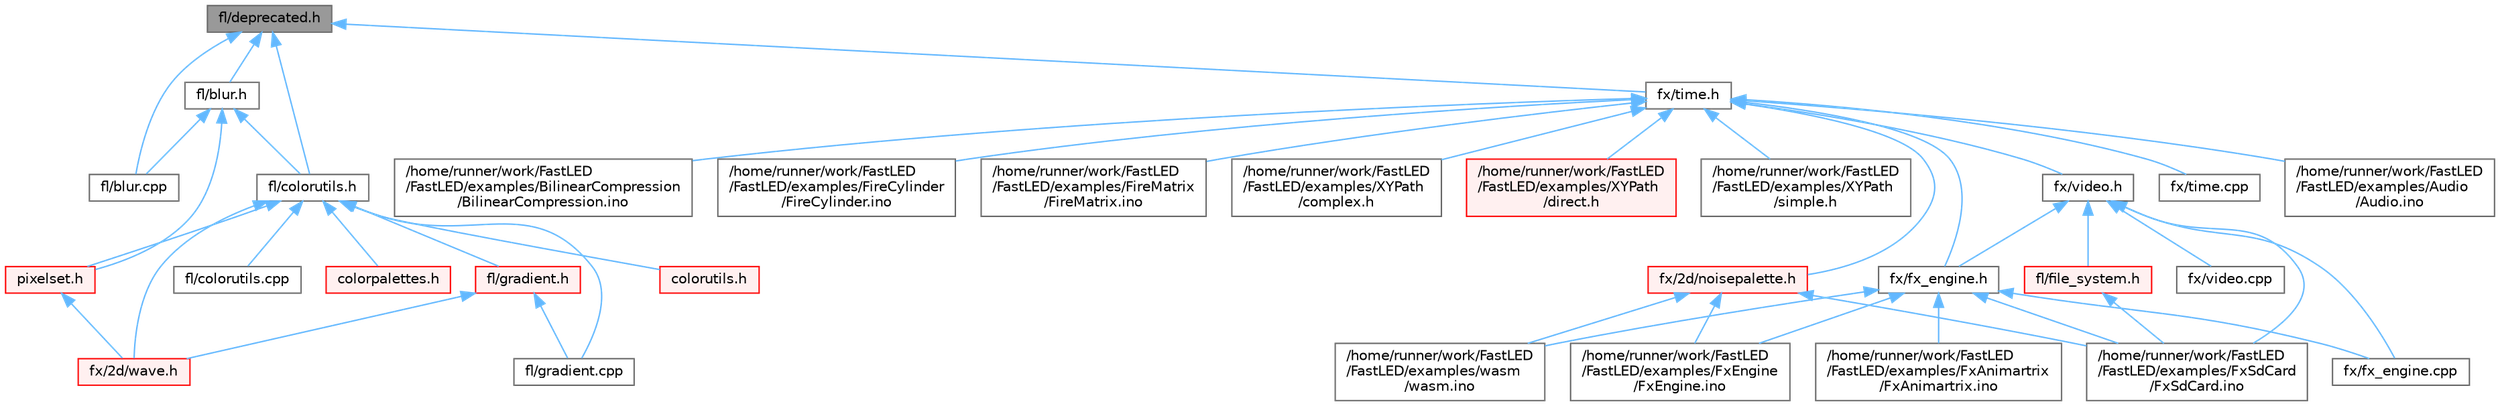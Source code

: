 digraph "fl/deprecated.h"
{
 // INTERACTIVE_SVG=YES
 // LATEX_PDF_SIZE
  bgcolor="transparent";
  edge [fontname=Helvetica,fontsize=10,labelfontname=Helvetica,labelfontsize=10];
  node [fontname=Helvetica,fontsize=10,shape=box,height=0.2,width=0.4];
  Node1 [id="Node000001",label="fl/deprecated.h",height=0.2,width=0.4,color="gray40", fillcolor="grey60", style="filled", fontcolor="black",tooltip=" "];
  Node1 -> Node2 [id="edge1_Node000001_Node000002",dir="back",color="steelblue1",style="solid",tooltip=" "];
  Node2 [id="Node000002",label="fl/blur.cpp",height=0.2,width=0.4,color="grey40", fillcolor="white", style="filled",URL="$de/dc8/blur_8cpp.html",tooltip=" "];
  Node1 -> Node3 [id="edge2_Node000001_Node000003",dir="back",color="steelblue1",style="solid",tooltip=" "];
  Node3 [id="Node000003",label="fl/blur.h",height=0.2,width=0.4,color="grey40", fillcolor="white", style="filled",URL="$d4/df5/blur_8h.html",tooltip=" "];
  Node3 -> Node2 [id="edge3_Node000003_Node000002",dir="back",color="steelblue1",style="solid",tooltip=" "];
  Node3 -> Node4 [id="edge4_Node000003_Node000004",dir="back",color="steelblue1",style="solid",tooltip=" "];
  Node4 [id="Node000004",label="fl/colorutils.h",height=0.2,width=0.4,color="grey40", fillcolor="white", style="filled",URL="$d7/df9/fl_2colorutils_8h.html",tooltip="Utility functions for color fill, palettes, blending, and more."];
  Node4 -> Node5 [id="edge5_Node000004_Node000005",dir="back",color="steelblue1",style="solid",tooltip=" "];
  Node5 [id="Node000005",label="colorpalettes.h",height=0.2,width=0.4,color="red", fillcolor="#FFF0F0", style="filled",URL="$dc/dcc/colorpalettes_8h.html",tooltip="Declarations for the predefined color palettes supplied by FastLED."];
  Node4 -> Node139 [id="edge6_Node000004_Node000139",dir="back",color="steelblue1",style="solid",tooltip=" "];
  Node139 [id="Node000139",label="colorutils.h",height=0.2,width=0.4,color="red", fillcolor="#FFF0F0", style="filled",URL="$d1/dfb/colorutils_8h.html",tooltip=" "];
  Node4 -> Node102 [id="edge7_Node000004_Node000102",dir="back",color="steelblue1",style="solid",tooltip=" "];
  Node102 [id="Node000102",label="fl/colorutils.cpp",height=0.2,width=0.4,color="grey40", fillcolor="white", style="filled",URL="$da/d2d/colorutils_8cpp.html",tooltip="Misc utility functions for palettes, blending, and more."];
  Node4 -> Node140 [id="edge8_Node000004_Node000140",dir="back",color="steelblue1",style="solid",tooltip=" "];
  Node140 [id="Node000140",label="fl/gradient.cpp",height=0.2,width=0.4,color="grey40", fillcolor="white", style="filled",URL="$d3/d77/gradient_8cpp.html",tooltip=" "];
  Node4 -> Node141 [id="edge9_Node000004_Node000141",dir="back",color="steelblue1",style="solid",tooltip=" "];
  Node141 [id="Node000141",label="fl/gradient.h",height=0.2,width=0.4,color="red", fillcolor="#FFF0F0", style="filled",URL="$db/dfe/gradient_8h.html",tooltip=" "];
  Node141 -> Node140 [id="edge10_Node000141_Node000140",dir="back",color="steelblue1",style="solid",tooltip=" "];
  Node141 -> Node131 [id="edge11_Node000141_Node000131",dir="back",color="steelblue1",style="solid",tooltip=" "];
  Node131 [id="Node000131",label="fx/2d/wave.h",height=0.2,width=0.4,color="red", fillcolor="#FFF0F0", style="filled",URL="$de/de9/src_2fx_22d_2wave_8h.html",tooltip=" "];
  Node4 -> Node131 [id="edge12_Node000004_Node000131",dir="back",color="steelblue1",style="solid",tooltip=" "];
  Node4 -> Node129 [id="edge13_Node000004_Node000129",dir="back",color="steelblue1",style="solid",tooltip=" "];
  Node129 [id="Node000129",label="pixelset.h",height=0.2,width=0.4,color="red", fillcolor="#FFF0F0", style="filled",URL="$d4/d46/pixelset_8h.html",tooltip="Declares classes for managing logical groups of LEDs."];
  Node129 -> Node131 [id="edge14_Node000129_Node000131",dir="back",color="steelblue1",style="solid",tooltip=" "];
  Node3 -> Node129 [id="edge15_Node000003_Node000129",dir="back",color="steelblue1",style="solid",tooltip=" "];
  Node1 -> Node4 [id="edge16_Node000001_Node000004",dir="back",color="steelblue1",style="solid",tooltip=" "];
  Node1 -> Node146 [id="edge17_Node000001_Node000146",dir="back",color="steelblue1",style="solid",tooltip=" "];
  Node146 [id="Node000146",label="fx/time.h",height=0.2,width=0.4,color="grey40", fillcolor="white", style="filled",URL="$de/df7/time_8h.html",tooltip=" "];
  Node146 -> Node11 [id="edge18_Node000146_Node000011",dir="back",color="steelblue1",style="solid",tooltip=" "];
  Node11 [id="Node000011",label="/home/runner/work/FastLED\l/FastLED/examples/Audio\l/Audio.ino",height=0.2,width=0.4,color="grey40", fillcolor="white", style="filled",URL="$dc/d5d/_audio_8ino.html",tooltip=" "];
  Node146 -> Node12 [id="edge19_Node000146_Node000012",dir="back",color="steelblue1",style="solid",tooltip=" "];
  Node12 [id="Node000012",label="/home/runner/work/FastLED\l/FastLED/examples/BilinearCompression\l/BilinearCompression.ino",height=0.2,width=0.4,color="grey40", fillcolor="white", style="filled",URL="$da/d05/_bilinear_compression_8ino.html",tooltip=" "];
  Node146 -> Node31 [id="edge20_Node000146_Node000031",dir="back",color="steelblue1",style="solid",tooltip=" "];
  Node31 [id="Node000031",label="/home/runner/work/FastLED\l/FastLED/examples/FireCylinder\l/FireCylinder.ino",height=0.2,width=0.4,color="grey40", fillcolor="white", style="filled",URL="$df/d5c/_fire_cylinder_8ino.html",tooltip=" "];
  Node146 -> Node32 [id="edge21_Node000146_Node000032",dir="back",color="steelblue1",style="solid",tooltip=" "];
  Node32 [id="Node000032",label="/home/runner/work/FastLED\l/FastLED/examples/FireMatrix\l/FireMatrix.ino",height=0.2,width=0.4,color="grey40", fillcolor="white", style="filled",URL="$dc/dfc/_fire_matrix_8ino.html",tooltip=" "];
  Node146 -> Node78 [id="edge22_Node000146_Node000078",dir="back",color="steelblue1",style="solid",tooltip=" "];
  Node78 [id="Node000078",label="/home/runner/work/FastLED\l/FastLED/examples/XYPath\l/complex.h",height=0.2,width=0.4,color="grey40", fillcolor="white", style="filled",URL="$d7/d3b/complex_8h.html",tooltip=" "];
  Node146 -> Node79 [id="edge23_Node000146_Node000079",dir="back",color="steelblue1",style="solid",tooltip=" "];
  Node79 [id="Node000079",label="/home/runner/work/FastLED\l/FastLED/examples/XYPath\l/direct.h",height=0.2,width=0.4,color="red", fillcolor="#FFF0F0", style="filled",URL="$d6/daf/direct_8h.html",tooltip=" "];
  Node146 -> Node81 [id="edge24_Node000146_Node000081",dir="back",color="steelblue1",style="solid",tooltip=" "];
  Node81 [id="Node000081",label="/home/runner/work/FastLED\l/FastLED/examples/XYPath\l/simple.h",height=0.2,width=0.4,color="grey40", fillcolor="white", style="filled",URL="$d8/d14/simple_8h.html",tooltip=" "];
  Node146 -> Node113 [id="edge25_Node000146_Node000113",dir="back",color="steelblue1",style="solid",tooltip=" "];
  Node113 [id="Node000113",label="fx/2d/noisepalette.h",height=0.2,width=0.4,color="red", fillcolor="#FFF0F0", style="filled",URL="$d6/dc7/noisepalette_8h.html",tooltip="Demonstrates how to mix noise generation with color palettes on a 2D LED matrix."];
  Node113 -> Node40 [id="edge26_Node000113_Node000040",dir="back",color="steelblue1",style="solid",tooltip=" "];
  Node40 [id="Node000040",label="/home/runner/work/FastLED\l/FastLED/examples/FxEngine\l/FxEngine.ino",height=0.2,width=0.4,color="grey40", fillcolor="white", style="filled",URL="$d6/d35/_fx_engine_8ino.html",tooltip="Demonstrates how to use the FxEngine to switch between different effects on a 2D LED matrix."];
  Node113 -> Node45 [id="edge27_Node000113_Node000045",dir="back",color="steelblue1",style="solid",tooltip=" "];
  Node45 [id="Node000045",label="/home/runner/work/FastLED\l/FastLED/examples/FxSdCard\l/FxSdCard.ino",height=0.2,width=0.4,color="grey40", fillcolor="white", style="filled",URL="$d7/d35/_fx_sd_card_8ino.html",tooltip=" "];
  Node113 -> Node83 [id="edge28_Node000113_Node000083",dir="back",color="steelblue1",style="solid",tooltip=" "];
  Node83 [id="Node000083",label="/home/runner/work/FastLED\l/FastLED/examples/wasm\l/wasm.ino",height=0.2,width=0.4,color="grey40", fillcolor="white", style="filled",URL="$d7/dd3/wasm_8ino.html",tooltip="Demonstrates an advanced ino file with multiple effects and UI elements."];
  Node146 -> Node147 [id="edge29_Node000146_Node000147",dir="back",color="steelblue1",style="solid",tooltip=" "];
  Node147 [id="Node000147",label="fx/fx_engine.h",height=0.2,width=0.4,color="grey40", fillcolor="white", style="filled",URL="$d9/d3c/fx__engine_8h.html",tooltip=" "];
  Node147 -> Node37 [id="edge30_Node000147_Node000037",dir="back",color="steelblue1",style="solid",tooltip=" "];
  Node37 [id="Node000037",label="/home/runner/work/FastLED\l/FastLED/examples/FxAnimartrix\l/FxAnimartrix.ino",height=0.2,width=0.4,color="grey40", fillcolor="white", style="filled",URL="$dd/d96/_fx_animartrix_8ino.html",tooltip=" "];
  Node147 -> Node40 [id="edge31_Node000147_Node000040",dir="back",color="steelblue1",style="solid",tooltip=" "];
  Node147 -> Node45 [id="edge32_Node000147_Node000045",dir="back",color="steelblue1",style="solid",tooltip=" "];
  Node147 -> Node83 [id="edge33_Node000147_Node000083",dir="back",color="steelblue1",style="solid",tooltip=" "];
  Node147 -> Node148 [id="edge34_Node000147_Node000148",dir="back",color="steelblue1",style="solid",tooltip=" "];
  Node148 [id="Node000148",label="fx/fx_engine.cpp",height=0.2,width=0.4,color="grey40", fillcolor="white", style="filled",URL="$df/d8e/fx__engine_8cpp.html",tooltip=" "];
  Node146 -> Node149 [id="edge35_Node000146_Node000149",dir="back",color="steelblue1",style="solid",tooltip=" "];
  Node149 [id="Node000149",label="fx/time.cpp",height=0.2,width=0.4,color="grey40", fillcolor="white", style="filled",URL="$de/daf/time_8cpp.html",tooltip=" "];
  Node146 -> Node150 [id="edge36_Node000146_Node000150",dir="back",color="steelblue1",style="solid",tooltip=" "];
  Node150 [id="Node000150",label="fx/video.h",height=0.2,width=0.4,color="grey40", fillcolor="white", style="filled",URL="$dd/d78/video_8h.html",tooltip=" "];
  Node150 -> Node45 [id="edge37_Node000150_Node000045",dir="back",color="steelblue1",style="solid",tooltip=" "];
  Node150 -> Node151 [id="edge38_Node000150_Node000151",dir="back",color="steelblue1",style="solid",tooltip=" "];
  Node151 [id="Node000151",label="fl/file_system.h",height=0.2,width=0.4,color="red", fillcolor="#FFF0F0", style="filled",URL="$d6/d8d/file__system_8h.html",tooltip=" "];
  Node151 -> Node45 [id="edge39_Node000151_Node000045",dir="back",color="steelblue1",style="solid",tooltip=" "];
  Node150 -> Node148 [id="edge40_Node000150_Node000148",dir="back",color="steelblue1",style="solid",tooltip=" "];
  Node150 -> Node147 [id="edge41_Node000150_Node000147",dir="back",color="steelblue1",style="solid",tooltip=" "];
  Node150 -> Node154 [id="edge42_Node000150_Node000154",dir="back",color="steelblue1",style="solid",tooltip=" "];
  Node154 [id="Node000154",label="fx/video.cpp",height=0.2,width=0.4,color="grey40", fillcolor="white", style="filled",URL="$d0/d05/video_8cpp.html",tooltip=" "];
}
